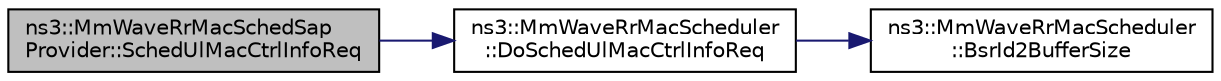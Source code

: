 digraph "ns3::MmWaveRrMacSchedSapProvider::SchedUlMacCtrlInfoReq"
{
  edge [fontname="Helvetica",fontsize="10",labelfontname="Helvetica",labelfontsize="10"];
  node [fontname="Helvetica",fontsize="10",shape=record];
  rankdir="LR";
  Node1 [label="ns3::MmWaveRrMacSchedSap\lProvider::SchedUlMacCtrlInfoReq",height=0.2,width=0.4,color="black", fillcolor="grey75", style="filled", fontcolor="black"];
  Node1 -> Node2 [color="midnightblue",fontsize="10",style="solid"];
  Node2 [label="ns3::MmWaveRrMacScheduler\l::DoSchedUlMacCtrlInfoReq",height=0.2,width=0.4,color="black", fillcolor="white", style="filled",URL="$d5/d9b/classns3_1_1MmWaveRrMacScheduler.html#ab99149a6961ca02b605ce4c89c12e4c7"];
  Node2 -> Node3 [color="midnightblue",fontsize="10",style="solid"];
  Node3 [label="ns3::MmWaveRrMacScheduler\l::BsrId2BufferSize",height=0.2,width=0.4,color="black", fillcolor="white", style="filled",URL="$d5/d9b/classns3_1_1MmWaveRrMacScheduler.html#ad748b4ad6a90547493f1bfd4a95fa055"];
}
